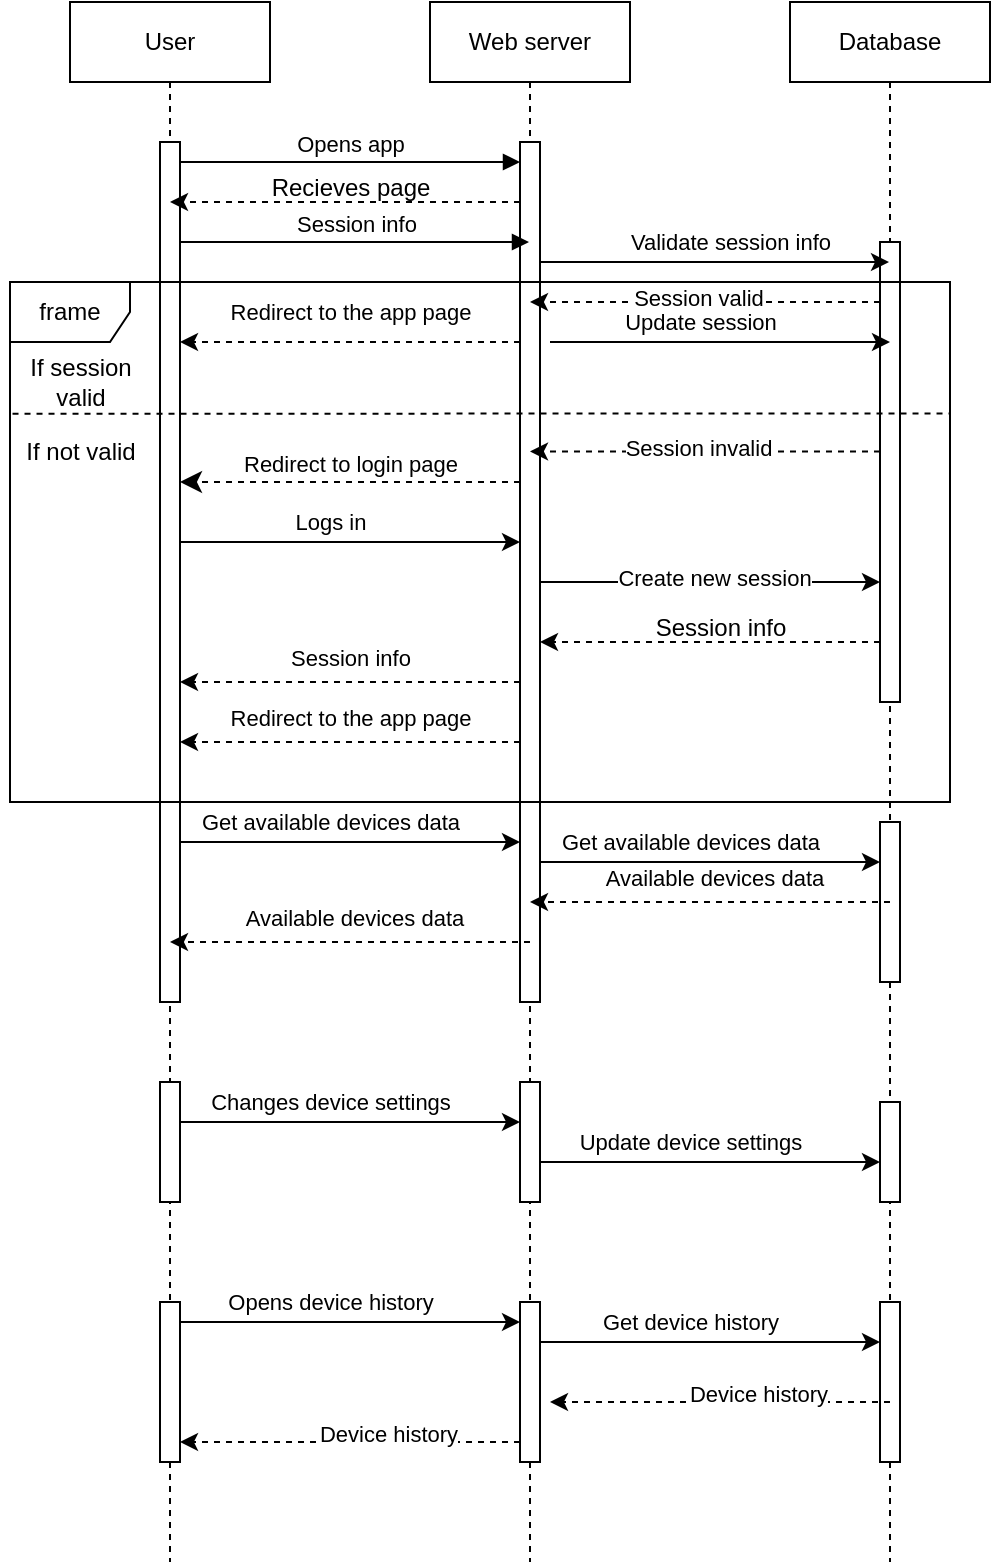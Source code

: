 <mxfile version="21.2.1" type="device">
  <diagram name="Page-1" id="2YBvvXClWsGukQMizWep">
    <mxGraphModel dx="1160" dy="668" grid="0" gridSize="10" guides="1" tooltips="1" connect="1" arrows="1" fold="1" page="0" pageScale="1" pageWidth="850" pageHeight="1100" math="0" shadow="0">
      <root>
        <mxCell id="0" />
        <mxCell id="1" parent="0" />
        <mxCell id="aM9ryv3xv72pqoxQDRHE-1" value="User" style="shape=umlLifeline;perimeter=lifelinePerimeter;whiteSpace=wrap;html=1;container=0;dropTarget=0;collapsible=0;recursiveResize=0;outlineConnect=0;portConstraint=eastwest;newEdgeStyle={&quot;edgeStyle&quot;:&quot;elbowEdgeStyle&quot;,&quot;elbow&quot;:&quot;vertical&quot;,&quot;curved&quot;:0,&quot;rounded&quot;:0};" parent="1" vertex="1">
          <mxGeometry x="40" y="40" width="100" height="780" as="geometry" />
        </mxCell>
        <mxCell id="aM9ryv3xv72pqoxQDRHE-2" value="" style="html=1;points=[];perimeter=orthogonalPerimeter;outlineConnect=0;targetShapes=umlLifeline;portConstraint=eastwest;newEdgeStyle={&quot;edgeStyle&quot;:&quot;elbowEdgeStyle&quot;,&quot;elbow&quot;:&quot;vertical&quot;,&quot;curved&quot;:0,&quot;rounded&quot;:0};" parent="aM9ryv3xv72pqoxQDRHE-1" vertex="1">
          <mxGeometry x="45" y="70" width="10" height="430" as="geometry" />
        </mxCell>
        <mxCell id="QylWwAx9K1fVHgMldb6A-49" value="" style="html=1;points=[];perimeter=orthogonalPerimeter;outlineConnect=0;targetShapes=umlLifeline;portConstraint=eastwest;newEdgeStyle={&quot;edgeStyle&quot;:&quot;elbowEdgeStyle&quot;,&quot;elbow&quot;:&quot;vertical&quot;,&quot;curved&quot;:0,&quot;rounded&quot;:0};" vertex="1" parent="aM9ryv3xv72pqoxQDRHE-1">
          <mxGeometry x="45" y="540" width="10" height="60" as="geometry" />
        </mxCell>
        <mxCell id="QylWwAx9K1fVHgMldb6A-56" value="" style="html=1;points=[];perimeter=orthogonalPerimeter;outlineConnect=0;targetShapes=umlLifeline;portConstraint=eastwest;newEdgeStyle={&quot;edgeStyle&quot;:&quot;elbowEdgeStyle&quot;,&quot;elbow&quot;:&quot;vertical&quot;,&quot;curved&quot;:0,&quot;rounded&quot;:0};" vertex="1" parent="aM9ryv3xv72pqoxQDRHE-1">
          <mxGeometry x="45" y="650" width="10" height="80" as="geometry" />
        </mxCell>
        <mxCell id="aM9ryv3xv72pqoxQDRHE-5" value="Web server" style="shape=umlLifeline;perimeter=lifelinePerimeter;whiteSpace=wrap;html=1;container=0;dropTarget=0;collapsible=0;recursiveResize=0;outlineConnect=0;portConstraint=eastwest;newEdgeStyle={&quot;edgeStyle&quot;:&quot;elbowEdgeStyle&quot;,&quot;elbow&quot;:&quot;vertical&quot;,&quot;curved&quot;:0,&quot;rounded&quot;:0};" parent="1" vertex="1">
          <mxGeometry x="220" y="40" width="100" height="780" as="geometry" />
        </mxCell>
        <mxCell id="aM9ryv3xv72pqoxQDRHE-6" value="" style="html=1;points=[];perimeter=orthogonalPerimeter;outlineConnect=0;targetShapes=umlLifeline;portConstraint=eastwest;newEdgeStyle={&quot;edgeStyle&quot;:&quot;elbowEdgeStyle&quot;,&quot;elbow&quot;:&quot;vertical&quot;,&quot;curved&quot;:0,&quot;rounded&quot;:0};" parent="aM9ryv3xv72pqoxQDRHE-5" vertex="1">
          <mxGeometry x="45" y="70" width="10" height="430" as="geometry" />
        </mxCell>
        <mxCell id="QylWwAx9K1fVHgMldb6A-50" value="" style="html=1;points=[];perimeter=orthogonalPerimeter;outlineConnect=0;targetShapes=umlLifeline;portConstraint=eastwest;newEdgeStyle={&quot;edgeStyle&quot;:&quot;elbowEdgeStyle&quot;,&quot;elbow&quot;:&quot;vertical&quot;,&quot;curved&quot;:0,&quot;rounded&quot;:0};" vertex="1" parent="aM9ryv3xv72pqoxQDRHE-5">
          <mxGeometry x="45" y="540" width="10" height="60" as="geometry" />
        </mxCell>
        <mxCell id="QylWwAx9K1fVHgMldb6A-57" value="" style="html=1;points=[];perimeter=orthogonalPerimeter;outlineConnect=0;targetShapes=umlLifeline;portConstraint=eastwest;newEdgeStyle={&quot;edgeStyle&quot;:&quot;elbowEdgeStyle&quot;,&quot;elbow&quot;:&quot;vertical&quot;,&quot;curved&quot;:0,&quot;rounded&quot;:0};" vertex="1" parent="aM9ryv3xv72pqoxQDRHE-5">
          <mxGeometry x="45" y="650" width="10" height="80" as="geometry" />
        </mxCell>
        <mxCell id="aM9ryv3xv72pqoxQDRHE-7" value="Opens app" style="html=1;verticalAlign=bottom;endArrow=block;edgeStyle=elbowEdgeStyle;elbow=vertical;curved=0;rounded=0;" parent="1" source="aM9ryv3xv72pqoxQDRHE-2" target="aM9ryv3xv72pqoxQDRHE-6" edge="1">
          <mxGeometry relative="1" as="geometry">
            <mxPoint x="195" y="130" as="sourcePoint" />
            <Array as="points">
              <mxPoint x="180" y="120" />
            </Array>
          </mxGeometry>
        </mxCell>
        <mxCell id="aM9ryv3xv72pqoxQDRHE-8" value="Redirect to login page" style="html=1;verticalAlign=bottom;endArrow=classic;dashed=1;endSize=8;edgeStyle=elbowEdgeStyle;elbow=vertical;curved=0;rounded=0;endFill=1;" parent="1" source="aM9ryv3xv72pqoxQDRHE-6" target="aM9ryv3xv72pqoxQDRHE-2" edge="1">
          <mxGeometry relative="1" as="geometry">
            <mxPoint x="195" y="205" as="targetPoint" />
            <Array as="points">
              <mxPoint x="190" y="280" />
            </Array>
          </mxGeometry>
        </mxCell>
        <mxCell id="QylWwAx9K1fVHgMldb6A-1" value="Database" style="shape=umlLifeline;perimeter=lifelinePerimeter;whiteSpace=wrap;html=1;container=0;dropTarget=0;collapsible=0;recursiveResize=0;outlineConnect=0;portConstraint=eastwest;newEdgeStyle={&quot;edgeStyle&quot;:&quot;elbowEdgeStyle&quot;,&quot;elbow&quot;:&quot;vertical&quot;,&quot;curved&quot;:0,&quot;rounded&quot;:0};strokeColor=default;" vertex="1" parent="1">
          <mxGeometry x="400" y="40" width="100" height="780" as="geometry" />
        </mxCell>
        <mxCell id="QylWwAx9K1fVHgMldb6A-2" value="" style="html=1;points=[];perimeter=orthogonalPerimeter;outlineConnect=0;targetShapes=umlLifeline;portConstraint=eastwest;newEdgeStyle={&quot;edgeStyle&quot;:&quot;elbowEdgeStyle&quot;,&quot;elbow&quot;:&quot;vertical&quot;,&quot;curved&quot;:0,&quot;rounded&quot;:0};" vertex="1" parent="QylWwAx9K1fVHgMldb6A-1">
          <mxGeometry x="45" y="120" width="10" height="230" as="geometry" />
        </mxCell>
        <mxCell id="QylWwAx9K1fVHgMldb6A-51" value="" style="html=1;points=[];perimeter=orthogonalPerimeter;outlineConnect=0;targetShapes=umlLifeline;portConstraint=eastwest;newEdgeStyle={&quot;edgeStyle&quot;:&quot;elbowEdgeStyle&quot;,&quot;elbow&quot;:&quot;vertical&quot;,&quot;curved&quot;:0,&quot;rounded&quot;:0};" vertex="1" parent="QylWwAx9K1fVHgMldb6A-1">
          <mxGeometry x="45" y="550" width="10" height="50" as="geometry" />
        </mxCell>
        <mxCell id="QylWwAx9K1fVHgMldb6A-58" value="" style="html=1;points=[];perimeter=orthogonalPerimeter;outlineConnect=0;targetShapes=umlLifeline;portConstraint=eastwest;newEdgeStyle={&quot;edgeStyle&quot;:&quot;elbowEdgeStyle&quot;,&quot;elbow&quot;:&quot;vertical&quot;,&quot;curved&quot;:0,&quot;rounded&quot;:0};" vertex="1" parent="QylWwAx9K1fVHgMldb6A-1">
          <mxGeometry x="45" y="650" width="10" height="80" as="geometry" />
        </mxCell>
        <mxCell id="QylWwAx9K1fVHgMldb6A-61" value="" style="html=1;points=[];perimeter=orthogonalPerimeter;outlineConnect=0;targetShapes=umlLifeline;portConstraint=eastwest;newEdgeStyle={&quot;edgeStyle&quot;:&quot;elbowEdgeStyle&quot;,&quot;elbow&quot;:&quot;vertical&quot;,&quot;curved&quot;:0,&quot;rounded&quot;:0};" vertex="1" parent="QylWwAx9K1fVHgMldb6A-1">
          <mxGeometry x="45" y="410" width="10" height="80" as="geometry" />
        </mxCell>
        <mxCell id="QylWwAx9K1fVHgMldb6A-5" value="Session info" style="html=1;verticalAlign=bottom;endArrow=block;edgeStyle=elbowEdgeStyle;elbow=vertical;curved=0;rounded=0;" edge="1" parent="1" source="aM9ryv3xv72pqoxQDRHE-2" target="aM9ryv3xv72pqoxQDRHE-5">
          <mxGeometry relative="1" as="geometry">
            <mxPoint x="100" y="150" as="sourcePoint" />
            <Array as="points">
              <mxPoint x="210" y="160" />
              <mxPoint x="240" y="150" />
              <mxPoint x="210" y="180" />
              <mxPoint x="160" y="150" />
              <mxPoint x="250" y="160" />
              <mxPoint x="250" y="140" />
              <mxPoint x="200" y="140" />
            </Array>
            <mxPoint x="260" y="150" as="targetPoint" />
          </mxGeometry>
        </mxCell>
        <mxCell id="QylWwAx9K1fVHgMldb6A-6" style="edgeStyle=elbowEdgeStyle;rounded=0;orthogonalLoop=1;jettySize=auto;html=1;elbow=vertical;curved=0;" edge="1" parent="1" source="aM9ryv3xv72pqoxQDRHE-6" target="QylWwAx9K1fVHgMldb6A-1">
          <mxGeometry relative="1" as="geometry">
            <Array as="points">
              <mxPoint x="310" y="170" />
              <mxPoint x="350" y="150" />
            </Array>
          </mxGeometry>
        </mxCell>
        <mxCell id="QylWwAx9K1fVHgMldb6A-7" value="Validate session info" style="edgeLabel;html=1;align=center;verticalAlign=middle;resizable=0;points=[];" vertex="1" connectable="0" parent="QylWwAx9K1fVHgMldb6A-6">
          <mxGeometry x="0.176" y="2" relative="1" as="geometry">
            <mxPoint x="-8" y="-8" as="offset" />
          </mxGeometry>
        </mxCell>
        <mxCell id="QylWwAx9K1fVHgMldb6A-8" style="edgeStyle=elbowEdgeStyle;rounded=0;orthogonalLoop=1;jettySize=auto;html=1;elbow=vertical;curved=0;dashed=1;" edge="1" parent="1" source="aM9ryv3xv72pqoxQDRHE-6" target="aM9ryv3xv72pqoxQDRHE-1">
          <mxGeometry relative="1" as="geometry">
            <Array as="points">
              <mxPoint x="210" y="140" />
              <mxPoint x="190" y="130" />
            </Array>
          </mxGeometry>
        </mxCell>
        <mxCell id="QylWwAx9K1fVHgMldb6A-9" value="Recieves page" style="text;html=1;align=center;verticalAlign=middle;resizable=0;points=[];autosize=1;strokeColor=none;fillColor=none;" vertex="1" parent="1">
          <mxGeometry x="130" y="118" width="100" height="30" as="geometry" />
        </mxCell>
        <mxCell id="QylWwAx9K1fVHgMldb6A-10" style="edgeStyle=elbowEdgeStyle;rounded=0;orthogonalLoop=1;jettySize=auto;html=1;elbow=vertical;curved=0;dashed=1;" edge="1" parent="1" source="QylWwAx9K1fVHgMldb6A-2" target="aM9ryv3xv72pqoxQDRHE-5">
          <mxGeometry relative="1" as="geometry">
            <Array as="points">
              <mxPoint x="370" y="190" />
            </Array>
          </mxGeometry>
        </mxCell>
        <mxCell id="QylWwAx9K1fVHgMldb6A-11" value="Session valid" style="edgeLabel;html=1;align=center;verticalAlign=middle;resizable=0;points=[];" vertex="1" connectable="0" parent="QylWwAx9K1fVHgMldb6A-10">
          <mxGeometry x="0.044" y="-2" relative="1" as="geometry">
            <mxPoint as="offset" />
          </mxGeometry>
        </mxCell>
        <mxCell id="QylWwAx9K1fVHgMldb6A-12" value="frame" style="shape=umlFrame;whiteSpace=wrap;html=1;pointerEvents=0;" vertex="1" parent="1">
          <mxGeometry x="10" y="180" width="470" height="260" as="geometry" />
        </mxCell>
        <mxCell id="QylWwAx9K1fVHgMldb6A-24" style="edgeStyle=elbowEdgeStyle;rounded=0;orthogonalLoop=1;jettySize=auto;html=1;elbow=vertical;curved=0;dashed=1;" edge="1" parent="1">
          <mxGeometry relative="1" as="geometry">
            <mxPoint x="445" y="264.71" as="sourcePoint" />
            <mxPoint x="270" y="264.71" as="targetPoint" />
            <Array as="points">
              <mxPoint x="370" y="264.71" />
            </Array>
          </mxGeometry>
        </mxCell>
        <mxCell id="QylWwAx9K1fVHgMldb6A-25" value="Session invalid" style="edgeLabel;html=1;align=center;verticalAlign=middle;resizable=0;points=[];" vertex="1" connectable="0" parent="QylWwAx9K1fVHgMldb6A-24">
          <mxGeometry x="0.044" y="-2" relative="1" as="geometry">
            <mxPoint as="offset" />
          </mxGeometry>
        </mxCell>
        <mxCell id="QylWwAx9K1fVHgMldb6A-27" style="edgeStyle=elbowEdgeStyle;rounded=0;orthogonalLoop=1;jettySize=auto;html=1;elbow=vertical;curved=0;dashed=1;" edge="1" parent="1" source="aM9ryv3xv72pqoxQDRHE-6" target="aM9ryv3xv72pqoxQDRHE-2">
          <mxGeometry relative="1" as="geometry">
            <Array as="points">
              <mxPoint x="160" y="210" />
              <mxPoint x="120" y="210" />
            </Array>
          </mxGeometry>
        </mxCell>
        <mxCell id="QylWwAx9K1fVHgMldb6A-28" value="Redirect to the app page" style="edgeLabel;html=1;align=center;verticalAlign=middle;resizable=0;points=[];" vertex="1" connectable="0" parent="QylWwAx9K1fVHgMldb6A-27">
          <mxGeometry x="0.297" y="-1" relative="1" as="geometry">
            <mxPoint x="25" y="-14" as="offset" />
          </mxGeometry>
        </mxCell>
        <mxCell id="QylWwAx9K1fVHgMldb6A-29" value="" style="endArrow=none;dashed=1;html=1;rounded=0;entryX=1;entryY=0.253;entryDx=0;entryDy=0;entryPerimeter=0;exitX=0.018;exitY=0.896;exitDx=0;exitDy=0;exitPerimeter=0;" edge="1" parent="1" source="QylWwAx9K1fVHgMldb6A-30" target="QylWwAx9K1fVHgMldb6A-12">
          <mxGeometry width="50" height="50" relative="1" as="geometry">
            <mxPoint x="200" y="290" as="sourcePoint" />
            <mxPoint x="250" y="240" as="targetPoint" />
          </mxGeometry>
        </mxCell>
        <mxCell id="QylWwAx9K1fVHgMldb6A-30" value="&lt;div&gt;If session&lt;/div&gt;&lt;div&gt;valid&lt;br&gt;&lt;/div&gt;" style="text;html=1;align=center;verticalAlign=middle;resizable=0;points=[];autosize=1;strokeColor=none;fillColor=none;" vertex="1" parent="1">
          <mxGeometry x="10" y="210" width="70" height="40" as="geometry" />
        </mxCell>
        <mxCell id="QylWwAx9K1fVHgMldb6A-35" value="If not valid" style="text;html=1;align=center;verticalAlign=middle;resizable=0;points=[];autosize=1;strokeColor=none;fillColor=none;" vertex="1" parent="1">
          <mxGeometry x="5" y="250" width="80" height="30" as="geometry" />
        </mxCell>
        <mxCell id="QylWwAx9K1fVHgMldb6A-36" style="edgeStyle=elbowEdgeStyle;rounded=0;orthogonalLoop=1;jettySize=auto;html=1;elbow=vertical;curved=0;" edge="1" parent="1" source="aM9ryv3xv72pqoxQDRHE-2" target="aM9ryv3xv72pqoxQDRHE-6">
          <mxGeometry relative="1" as="geometry">
            <Array as="points">
              <mxPoint x="240" y="310" />
            </Array>
          </mxGeometry>
        </mxCell>
        <mxCell id="QylWwAx9K1fVHgMldb6A-37" value="Logs in" style="edgeLabel;html=1;align=center;verticalAlign=middle;resizable=0;points=[];" vertex="1" connectable="0" parent="QylWwAx9K1fVHgMldb6A-36">
          <mxGeometry x="-0.116" y="2" relative="1" as="geometry">
            <mxPoint y="-8" as="offset" />
          </mxGeometry>
        </mxCell>
        <mxCell id="QylWwAx9K1fVHgMldb6A-38" style="edgeStyle=elbowEdgeStyle;rounded=0;orthogonalLoop=1;jettySize=auto;html=1;elbow=vertical;curved=0;" edge="1" parent="1" source="aM9ryv3xv72pqoxQDRHE-6" target="QylWwAx9K1fVHgMldb6A-2">
          <mxGeometry relative="1" as="geometry">
            <Array as="points">
              <mxPoint x="390" y="330" />
            </Array>
          </mxGeometry>
        </mxCell>
        <mxCell id="QylWwAx9K1fVHgMldb6A-39" value="Create new session" style="edgeLabel;html=1;align=center;verticalAlign=middle;resizable=0;points=[];" vertex="1" connectable="0" parent="QylWwAx9K1fVHgMldb6A-38">
          <mxGeometry x="0.018" y="2" relative="1" as="geometry">
            <mxPoint as="offset" />
          </mxGeometry>
        </mxCell>
        <mxCell id="QylWwAx9K1fVHgMldb6A-40" style="edgeStyle=elbowEdgeStyle;rounded=0;orthogonalLoop=1;jettySize=auto;html=1;elbow=vertical;curved=0;dashed=1;" edge="1" parent="1" source="QylWwAx9K1fVHgMldb6A-2" target="aM9ryv3xv72pqoxQDRHE-6">
          <mxGeometry relative="1" as="geometry">
            <Array as="points">
              <mxPoint x="350" y="360" />
            </Array>
          </mxGeometry>
        </mxCell>
        <mxCell id="QylWwAx9K1fVHgMldb6A-41" value="Session info" style="text;html=1;align=center;verticalAlign=middle;resizable=0;points=[];autosize=1;strokeColor=none;fillColor=none;" vertex="1" parent="1">
          <mxGeometry x="320" y="338" width="90" height="30" as="geometry" />
        </mxCell>
        <mxCell id="QylWwAx9K1fVHgMldb6A-43" style="edgeStyle=elbowEdgeStyle;rounded=0;orthogonalLoop=1;jettySize=auto;html=1;elbow=vertical;curved=0;dashed=1;" edge="1" parent="1" source="aM9ryv3xv72pqoxQDRHE-6" target="aM9ryv3xv72pqoxQDRHE-2">
          <mxGeometry relative="1" as="geometry">
            <Array as="points">
              <mxPoint x="220" y="380" />
            </Array>
          </mxGeometry>
        </mxCell>
        <mxCell id="QylWwAx9K1fVHgMldb6A-44" value="Session info" style="edgeLabel;html=1;align=center;verticalAlign=middle;resizable=0;points=[];" vertex="1" connectable="0" parent="QylWwAx9K1fVHgMldb6A-43">
          <mxGeometry x="-0.281" y="-2" relative="1" as="geometry">
            <mxPoint x="-24" y="-10" as="offset" />
          </mxGeometry>
        </mxCell>
        <mxCell id="QylWwAx9K1fVHgMldb6A-45" style="edgeStyle=elbowEdgeStyle;rounded=0;orthogonalLoop=1;jettySize=auto;html=1;elbow=vertical;curved=0;dashed=1;" edge="1" parent="1">
          <mxGeometry relative="1" as="geometry">
            <mxPoint x="265" y="410" as="sourcePoint" />
            <mxPoint x="95" y="410" as="targetPoint" />
            <Array as="points">
              <mxPoint x="220" y="410" />
            </Array>
          </mxGeometry>
        </mxCell>
        <mxCell id="QylWwAx9K1fVHgMldb6A-46" value="Redirect to the app page" style="edgeLabel;html=1;align=center;verticalAlign=middle;resizable=0;points=[];" vertex="1" connectable="0" parent="QylWwAx9K1fVHgMldb6A-45">
          <mxGeometry x="-0.281" y="-2" relative="1" as="geometry">
            <mxPoint x="-24" y="-10" as="offset" />
          </mxGeometry>
        </mxCell>
        <mxCell id="QylWwAx9K1fVHgMldb6A-52" style="edgeStyle=elbowEdgeStyle;rounded=0;orthogonalLoop=1;jettySize=auto;html=1;elbow=vertical;curved=0;" edge="1" parent="1">
          <mxGeometry relative="1" as="geometry">
            <mxPoint x="95" y="600" as="sourcePoint" />
            <mxPoint x="265" y="600" as="targetPoint" />
            <Array as="points">
              <mxPoint x="240" y="600" />
            </Array>
          </mxGeometry>
        </mxCell>
        <mxCell id="QylWwAx9K1fVHgMldb6A-53" value="Changes device settings" style="edgeLabel;html=1;align=center;verticalAlign=middle;resizable=0;points=[];" vertex="1" connectable="0" parent="QylWwAx9K1fVHgMldb6A-52">
          <mxGeometry x="-0.116" y="2" relative="1" as="geometry">
            <mxPoint y="-8" as="offset" />
          </mxGeometry>
        </mxCell>
        <mxCell id="QylWwAx9K1fVHgMldb6A-54" style="edgeStyle=elbowEdgeStyle;rounded=0;orthogonalLoop=1;jettySize=auto;html=1;elbow=vertical;curved=0;" edge="1" parent="1">
          <mxGeometry relative="1" as="geometry">
            <mxPoint x="275" y="620" as="sourcePoint" />
            <mxPoint x="445" y="620" as="targetPoint" />
            <Array as="points">
              <mxPoint x="420" y="620" />
            </Array>
          </mxGeometry>
        </mxCell>
        <mxCell id="QylWwAx9K1fVHgMldb6A-55" value="Update device settings" style="edgeLabel;html=1;align=center;verticalAlign=middle;resizable=0;points=[];" vertex="1" connectable="0" parent="QylWwAx9K1fVHgMldb6A-54">
          <mxGeometry x="-0.116" y="2" relative="1" as="geometry">
            <mxPoint y="-8" as="offset" />
          </mxGeometry>
        </mxCell>
        <mxCell id="QylWwAx9K1fVHgMldb6A-59" style="edgeStyle=elbowEdgeStyle;rounded=0;orthogonalLoop=1;jettySize=auto;html=1;elbow=vertical;curved=0;" edge="1" parent="1">
          <mxGeometry relative="1" as="geometry">
            <mxPoint x="95" y="700" as="sourcePoint" />
            <mxPoint x="265" y="700" as="targetPoint" />
            <Array as="points">
              <mxPoint x="240" y="700" />
            </Array>
          </mxGeometry>
        </mxCell>
        <mxCell id="QylWwAx9K1fVHgMldb6A-60" value="Opens device history" style="edgeLabel;html=1;align=center;verticalAlign=middle;resizable=0;points=[];" vertex="1" connectable="0" parent="QylWwAx9K1fVHgMldb6A-59">
          <mxGeometry x="-0.116" y="2" relative="1" as="geometry">
            <mxPoint y="-8" as="offset" />
          </mxGeometry>
        </mxCell>
        <mxCell id="QylWwAx9K1fVHgMldb6A-62" style="edgeStyle=elbowEdgeStyle;rounded=0;orthogonalLoop=1;jettySize=auto;html=1;elbow=vertical;curved=0;" edge="1" parent="1">
          <mxGeometry relative="1" as="geometry">
            <mxPoint x="95" y="460" as="sourcePoint" />
            <mxPoint x="265" y="460" as="targetPoint" />
            <Array as="points">
              <mxPoint x="240" y="460" />
            </Array>
          </mxGeometry>
        </mxCell>
        <mxCell id="QylWwAx9K1fVHgMldb6A-63" value="Get available devices data" style="edgeLabel;html=1;align=center;verticalAlign=middle;resizable=0;points=[];" vertex="1" connectable="0" parent="QylWwAx9K1fVHgMldb6A-62">
          <mxGeometry x="-0.116" y="2" relative="1" as="geometry">
            <mxPoint y="-8" as="offset" />
          </mxGeometry>
        </mxCell>
        <mxCell id="QylWwAx9K1fVHgMldb6A-64" style="edgeStyle=elbowEdgeStyle;rounded=0;orthogonalLoop=1;jettySize=auto;html=1;elbow=vertical;curved=0;" edge="1" parent="1">
          <mxGeometry relative="1" as="geometry">
            <mxPoint x="275" y="470" as="sourcePoint" />
            <mxPoint x="445" y="470" as="targetPoint" />
            <Array as="points">
              <mxPoint x="420" y="470" />
            </Array>
          </mxGeometry>
        </mxCell>
        <mxCell id="QylWwAx9K1fVHgMldb6A-65" value="Get available devices data" style="edgeLabel;html=1;align=center;verticalAlign=middle;resizable=0;points=[];" vertex="1" connectable="0" parent="QylWwAx9K1fVHgMldb6A-64">
          <mxGeometry x="-0.116" y="2" relative="1" as="geometry">
            <mxPoint y="-8" as="offset" />
          </mxGeometry>
        </mxCell>
        <mxCell id="QylWwAx9K1fVHgMldb6A-68" style="edgeStyle=elbowEdgeStyle;rounded=0;orthogonalLoop=1;jettySize=auto;html=1;elbow=vertical;curved=0;dashed=1;exitX=0.5;exitY=0.5;exitDx=0;exitDy=0;exitPerimeter=0;" edge="1" parent="1" source="QylWwAx9K1fVHgMldb6A-61">
          <mxGeometry relative="1" as="geometry">
            <mxPoint x="440" y="490" as="sourcePoint" />
            <mxPoint x="270" y="490" as="targetPoint" />
            <Array as="points">
              <mxPoint x="395" y="490" />
            </Array>
          </mxGeometry>
        </mxCell>
        <mxCell id="QylWwAx9K1fVHgMldb6A-69" value="Available devices data" style="edgeLabel;html=1;align=center;verticalAlign=middle;resizable=0;points=[];" vertex="1" connectable="0" parent="QylWwAx9K1fVHgMldb6A-68">
          <mxGeometry x="-0.281" y="-2" relative="1" as="geometry">
            <mxPoint x="-24" y="-10" as="offset" />
          </mxGeometry>
        </mxCell>
        <mxCell id="QylWwAx9K1fVHgMldb6A-70" style="edgeStyle=elbowEdgeStyle;rounded=0;orthogonalLoop=1;jettySize=auto;html=1;elbow=vertical;curved=0;dashed=1;exitX=0.5;exitY=0.5;exitDx=0;exitDy=0;exitPerimeter=0;" edge="1" parent="1">
          <mxGeometry relative="1" as="geometry">
            <mxPoint x="270" y="510" as="sourcePoint" />
            <mxPoint x="90" y="510" as="targetPoint" />
            <Array as="points">
              <mxPoint x="215" y="510" />
            </Array>
          </mxGeometry>
        </mxCell>
        <mxCell id="QylWwAx9K1fVHgMldb6A-71" value="Available devices data" style="edgeLabel;html=1;align=center;verticalAlign=middle;resizable=0;points=[];" vertex="1" connectable="0" parent="QylWwAx9K1fVHgMldb6A-70">
          <mxGeometry x="-0.281" y="-2" relative="1" as="geometry">
            <mxPoint x="-24" y="-10" as="offset" />
          </mxGeometry>
        </mxCell>
        <mxCell id="QylWwAx9K1fVHgMldb6A-72" style="edgeStyle=elbowEdgeStyle;rounded=0;orthogonalLoop=1;jettySize=auto;html=1;elbow=vertical;curved=0;" edge="1" parent="1">
          <mxGeometry relative="1" as="geometry">
            <mxPoint x="280" y="210" as="sourcePoint" />
            <mxPoint x="450" y="210" as="targetPoint" />
            <Array as="points">
              <mxPoint x="425" y="210" />
            </Array>
          </mxGeometry>
        </mxCell>
        <mxCell id="QylWwAx9K1fVHgMldb6A-73" value="Update session" style="edgeLabel;html=1;align=center;verticalAlign=middle;resizable=0;points=[];" vertex="1" connectable="0" parent="QylWwAx9K1fVHgMldb6A-72">
          <mxGeometry x="-0.116" y="2" relative="1" as="geometry">
            <mxPoint y="-8" as="offset" />
          </mxGeometry>
        </mxCell>
        <mxCell id="QylWwAx9K1fVHgMldb6A-76" style="edgeStyle=elbowEdgeStyle;rounded=0;orthogonalLoop=1;jettySize=auto;html=1;elbow=vertical;curved=0;" edge="1" parent="1">
          <mxGeometry relative="1" as="geometry">
            <mxPoint x="275" y="710" as="sourcePoint" />
            <mxPoint x="445" y="710" as="targetPoint" />
            <Array as="points">
              <mxPoint x="420" y="710" />
            </Array>
          </mxGeometry>
        </mxCell>
        <mxCell id="QylWwAx9K1fVHgMldb6A-77" value="Get device history" style="edgeLabel;html=1;align=center;verticalAlign=middle;resizable=0;points=[];" vertex="1" connectable="0" parent="QylWwAx9K1fVHgMldb6A-76">
          <mxGeometry x="-0.116" y="2" relative="1" as="geometry">
            <mxPoint y="-8" as="offset" />
          </mxGeometry>
        </mxCell>
        <mxCell id="QylWwAx9K1fVHgMldb6A-80" style="edgeStyle=elbowEdgeStyle;rounded=0;orthogonalLoop=1;jettySize=auto;html=1;elbow=vertical;curved=0;dashed=1;" edge="1" parent="1">
          <mxGeometry relative="1" as="geometry">
            <mxPoint x="450" y="740" as="sourcePoint" />
            <mxPoint x="280" y="740" as="targetPoint" />
            <Array as="points">
              <mxPoint x="355" y="740" />
            </Array>
          </mxGeometry>
        </mxCell>
        <mxCell id="QylWwAx9K1fVHgMldb6A-81" value="Device history" style="edgeLabel;html=1;align=center;verticalAlign=middle;resizable=0;points=[];" vertex="1" connectable="0" parent="QylWwAx9K1fVHgMldb6A-80">
          <mxGeometry x="-0.224" y="-4" relative="1" as="geometry">
            <mxPoint as="offset" />
          </mxGeometry>
        </mxCell>
        <mxCell id="QylWwAx9K1fVHgMldb6A-82" style="edgeStyle=elbowEdgeStyle;rounded=0;orthogonalLoop=1;jettySize=auto;html=1;elbow=vertical;curved=0;dashed=1;" edge="1" parent="1">
          <mxGeometry relative="1" as="geometry">
            <mxPoint x="265" y="760" as="sourcePoint" />
            <mxPoint x="95" y="760" as="targetPoint" />
            <Array as="points">
              <mxPoint x="170" y="760" />
            </Array>
          </mxGeometry>
        </mxCell>
        <mxCell id="QylWwAx9K1fVHgMldb6A-83" value="Device history" style="edgeLabel;html=1;align=center;verticalAlign=middle;resizable=0;points=[];" vertex="1" connectable="0" parent="QylWwAx9K1fVHgMldb6A-82">
          <mxGeometry x="-0.224" y="-4" relative="1" as="geometry">
            <mxPoint as="offset" />
          </mxGeometry>
        </mxCell>
      </root>
    </mxGraphModel>
  </diagram>
</mxfile>
